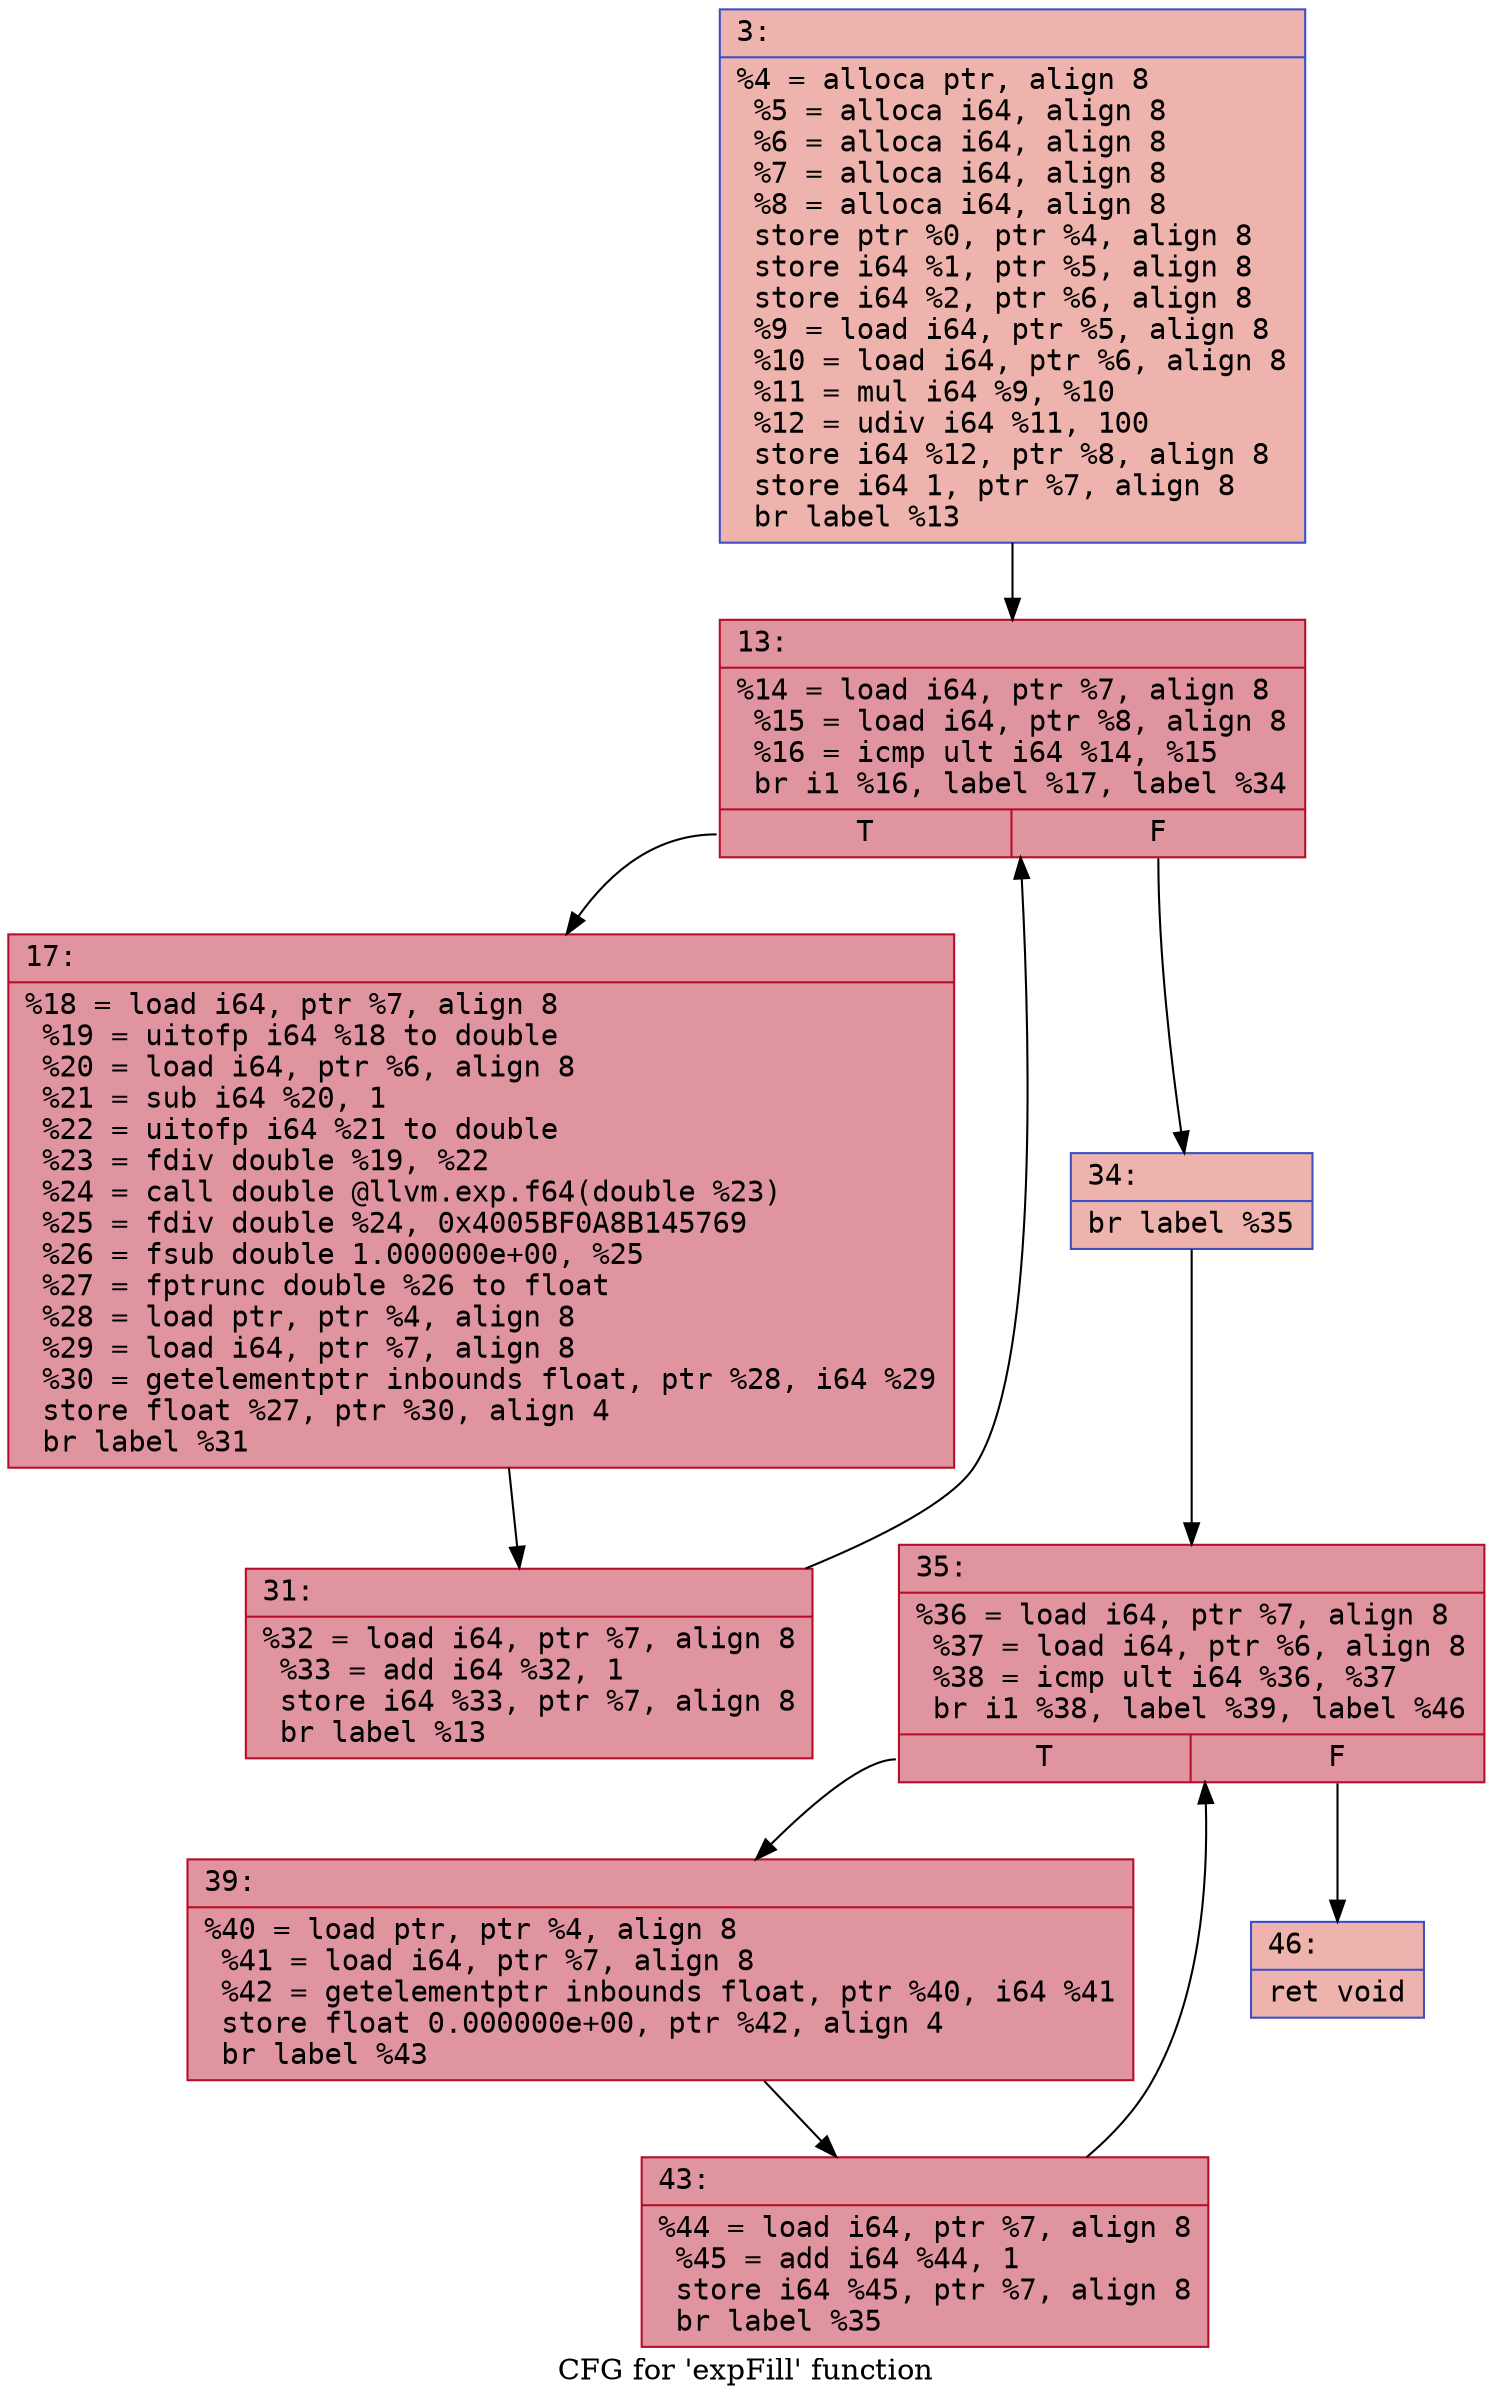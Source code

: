 digraph "CFG for 'expFill' function" {
	label="CFG for 'expFill' function";

	Node0x60000159e210 [shape=record,color="#3d50c3ff", style=filled, fillcolor="#d6524470" fontname="Courier",label="{3:\l|  %4 = alloca ptr, align 8\l  %5 = alloca i64, align 8\l  %6 = alloca i64, align 8\l  %7 = alloca i64, align 8\l  %8 = alloca i64, align 8\l  store ptr %0, ptr %4, align 8\l  store i64 %1, ptr %5, align 8\l  store i64 %2, ptr %6, align 8\l  %9 = load i64, ptr %5, align 8\l  %10 = load i64, ptr %6, align 8\l  %11 = mul i64 %9, %10\l  %12 = udiv i64 %11, 100\l  store i64 %12, ptr %8, align 8\l  store i64 1, ptr %7, align 8\l  br label %13\l}"];
	Node0x60000159e210 -> Node0x60000159e260[tooltip="3 -> 13\nProbability 100.00%" ];
	Node0x60000159e260 [shape=record,color="#b70d28ff", style=filled, fillcolor="#b70d2870" fontname="Courier",label="{13:\l|  %14 = load i64, ptr %7, align 8\l  %15 = load i64, ptr %8, align 8\l  %16 = icmp ult i64 %14, %15\l  br i1 %16, label %17, label %34\l|{<s0>T|<s1>F}}"];
	Node0x60000159e260:s0 -> Node0x60000159e2b0[tooltip="13 -> 17\nProbability 96.88%" ];
	Node0x60000159e260:s1 -> Node0x60000159e350[tooltip="13 -> 34\nProbability 3.12%" ];
	Node0x60000159e2b0 [shape=record,color="#b70d28ff", style=filled, fillcolor="#b70d2870" fontname="Courier",label="{17:\l|  %18 = load i64, ptr %7, align 8\l  %19 = uitofp i64 %18 to double\l  %20 = load i64, ptr %6, align 8\l  %21 = sub i64 %20, 1\l  %22 = uitofp i64 %21 to double\l  %23 = fdiv double %19, %22\l  %24 = call double @llvm.exp.f64(double %23)\l  %25 = fdiv double %24, 0x4005BF0A8B145769\l  %26 = fsub double 1.000000e+00, %25\l  %27 = fptrunc double %26 to float\l  %28 = load ptr, ptr %4, align 8\l  %29 = load i64, ptr %7, align 8\l  %30 = getelementptr inbounds float, ptr %28, i64 %29\l  store float %27, ptr %30, align 4\l  br label %31\l}"];
	Node0x60000159e2b0 -> Node0x60000159e300[tooltip="17 -> 31\nProbability 100.00%" ];
	Node0x60000159e300 [shape=record,color="#b70d28ff", style=filled, fillcolor="#b70d2870" fontname="Courier",label="{31:\l|  %32 = load i64, ptr %7, align 8\l  %33 = add i64 %32, 1\l  store i64 %33, ptr %7, align 8\l  br label %13\l}"];
	Node0x60000159e300 -> Node0x60000159e260[tooltip="31 -> 13\nProbability 100.00%" ];
	Node0x60000159e350 [shape=record,color="#3d50c3ff", style=filled, fillcolor="#d6524470" fontname="Courier",label="{34:\l|  br label %35\l}"];
	Node0x60000159e350 -> Node0x60000159e3a0[tooltip="34 -> 35\nProbability 100.00%" ];
	Node0x60000159e3a0 [shape=record,color="#b70d28ff", style=filled, fillcolor="#b70d2870" fontname="Courier",label="{35:\l|  %36 = load i64, ptr %7, align 8\l  %37 = load i64, ptr %6, align 8\l  %38 = icmp ult i64 %36, %37\l  br i1 %38, label %39, label %46\l|{<s0>T|<s1>F}}"];
	Node0x60000159e3a0:s0 -> Node0x60000159e3f0[tooltip="35 -> 39\nProbability 96.88%" ];
	Node0x60000159e3a0:s1 -> Node0x60000159e490[tooltip="35 -> 46\nProbability 3.12%" ];
	Node0x60000159e3f0 [shape=record,color="#b70d28ff", style=filled, fillcolor="#b70d2870" fontname="Courier",label="{39:\l|  %40 = load ptr, ptr %4, align 8\l  %41 = load i64, ptr %7, align 8\l  %42 = getelementptr inbounds float, ptr %40, i64 %41\l  store float 0.000000e+00, ptr %42, align 4\l  br label %43\l}"];
	Node0x60000159e3f0 -> Node0x60000159e440[tooltip="39 -> 43\nProbability 100.00%" ];
	Node0x60000159e440 [shape=record,color="#b70d28ff", style=filled, fillcolor="#b70d2870" fontname="Courier",label="{43:\l|  %44 = load i64, ptr %7, align 8\l  %45 = add i64 %44, 1\l  store i64 %45, ptr %7, align 8\l  br label %35\l}"];
	Node0x60000159e440 -> Node0x60000159e3a0[tooltip="43 -> 35\nProbability 100.00%" ];
	Node0x60000159e490 [shape=record,color="#3d50c3ff", style=filled, fillcolor="#d6524470" fontname="Courier",label="{46:\l|  ret void\l}"];
}
